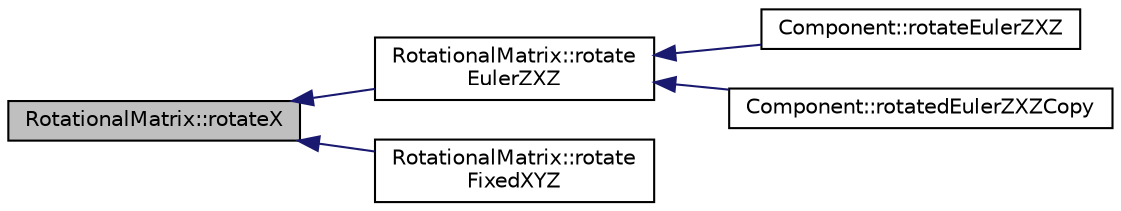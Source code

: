 digraph "RotationalMatrix::rotateX"
{
  edge [fontname="Helvetica",fontsize="10",labelfontname="Helvetica",labelfontsize="10"];
  node [fontname="Helvetica",fontsize="10",shape=record];
  rankdir="LR";
  Node1 [label="RotationalMatrix::rotateX",height=0.2,width=0.4,color="black", fillcolor="grey75", style="filled" fontcolor="black"];
  Node1 -> Node2 [dir="back",color="midnightblue",fontsize="10",style="solid",fontname="Helvetica"];
  Node2 [label="RotationalMatrix::rotate\lEulerZXZ",height=0.2,width=0.4,color="black", fillcolor="white", style="filled",URL="$classRotationalMatrix.html#a791b7409dde52402e1a5728602590a93",tooltip="Applies an Euler rotation around z, x&#39;, z&#39;&#39; Applies three rotations around z, x&#39; and z&#39;&#39;..."];
  Node2 -> Node3 [dir="back",color="midnightblue",fontsize="10",style="solid",fontname="Helvetica"];
  Node3 [label="Component::rotateEulerZXZ",height=0.2,width=0.4,color="black", fillcolor="white", style="filled",URL="$classComponent.html#a8ce5e794cdbe6d675999921c019e9067",tooltip="Rotate the component with Euler Angles ZX&#39;Z&#39;&#39;."];
  Node2 -> Node4 [dir="back",color="midnightblue",fontsize="10",style="solid",fontname="Helvetica"];
  Node4 [label="Component::rotatedEulerZXZCopy",height=0.2,width=0.4,color="black", fillcolor="white", style="filled",URL="$classComponent.html#ab274194213390b91a710465d7c7c12ea",tooltip="Rotate a copy of the component with Euler Angles ZX&#39;Z&#39;&#39;."];
  Node1 -> Node5 [dir="back",color="midnightblue",fontsize="10",style="solid",fontname="Helvetica"];
  Node5 [label="RotationalMatrix::rotate\lFixedXYZ",height=0.2,width=0.4,color="black", fillcolor="white", style="filled",URL="$classRotationalMatrix.html#a66de01c0e617a05cfb0e57d88dc8c372",tooltip="Applies a Roll-Pitch-Yaw rotation around x, y, z Applies three rotations around the fixed reference s..."];
}
